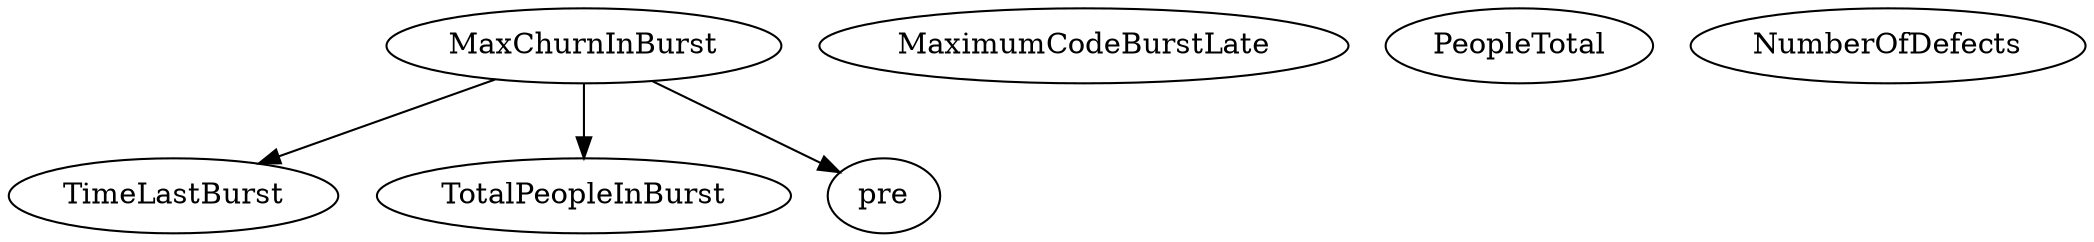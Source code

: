 digraph {
   TimeLastBurst;
   MaximumCodeBurstLate;
   PeopleTotal;
   NumberOfDefects;
   TotalPeopleInBurst;
   pre;
   MaxChurnInBurst;
   MaxChurnInBurst -> TimeLastBurst;
   MaxChurnInBurst -> TotalPeopleInBurst;
   MaxChurnInBurst -> pre;
}
